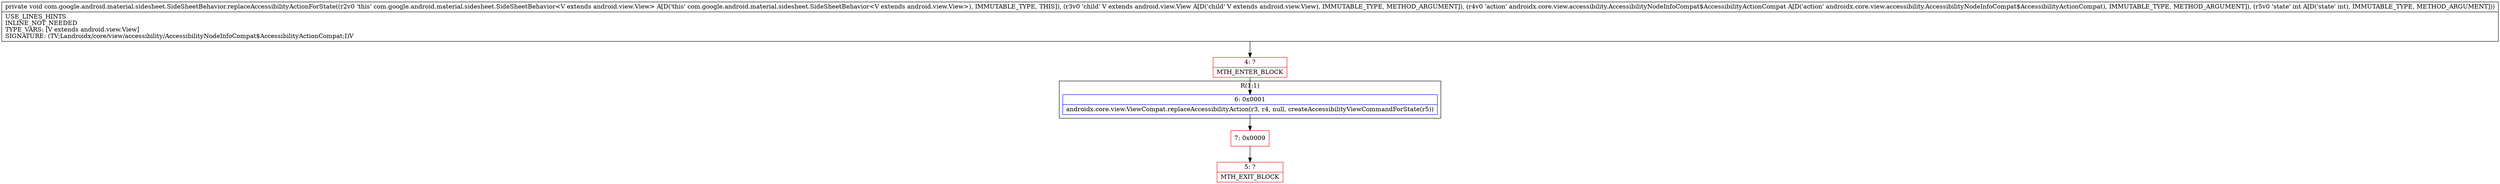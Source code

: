 digraph "CFG forcom.google.android.material.sidesheet.SideSheetBehavior.replaceAccessibilityActionForState(Landroid\/view\/View;Landroidx\/core\/view\/accessibility\/AccessibilityNodeInfoCompat$AccessibilityActionCompat;I)V" {
subgraph cluster_Region_2020240516 {
label = "R(1:1)";
node [shape=record,color=blue];
Node_6 [shape=record,label="{6\:\ 0x0001|androidx.core.view.ViewCompat.replaceAccessibilityAction(r3, r4, null, createAccessibilityViewCommandForState(r5))\l}"];
}
Node_4 [shape=record,color=red,label="{4\:\ ?|MTH_ENTER_BLOCK\l}"];
Node_7 [shape=record,color=red,label="{7\:\ 0x0009}"];
Node_5 [shape=record,color=red,label="{5\:\ ?|MTH_EXIT_BLOCK\l}"];
MethodNode[shape=record,label="{private void com.google.android.material.sidesheet.SideSheetBehavior.replaceAccessibilityActionForState((r2v0 'this' com.google.android.material.sidesheet.SideSheetBehavior\<V extends android.view.View\> A[D('this' com.google.android.material.sidesheet.SideSheetBehavior\<V extends android.view.View\>), IMMUTABLE_TYPE, THIS]), (r3v0 'child' V extends android.view.View A[D('child' V extends android.view.View), IMMUTABLE_TYPE, METHOD_ARGUMENT]), (r4v0 'action' androidx.core.view.accessibility.AccessibilityNodeInfoCompat$AccessibilityActionCompat A[D('action' androidx.core.view.accessibility.AccessibilityNodeInfoCompat$AccessibilityActionCompat), IMMUTABLE_TYPE, METHOD_ARGUMENT]), (r5v0 'state' int A[D('state' int), IMMUTABLE_TYPE, METHOD_ARGUMENT]))  | USE_LINES_HINTS\lINLINE_NOT_NEEDED\lTYPE_VARS: [V extends android.view.View]\lSIGNATURE: (TV;Landroidx\/core\/view\/accessibility\/AccessibilityNodeInfoCompat$AccessibilityActionCompat;I)V\l}"];
MethodNode -> Node_4;Node_6 -> Node_7;
Node_4 -> Node_6;
Node_7 -> Node_5;
}

